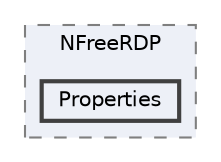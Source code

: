 digraph "FreeRDP-Sharp/NFreeRDP/Properties"
{
 // LATEX_PDF_SIZE
  bgcolor="transparent";
  edge [fontname=Helvetica,fontsize=10,labelfontname=Helvetica,labelfontsize=10];
  node [fontname=Helvetica,fontsize=10,shape=box,height=0.2,width=0.4];
  compound=true
  subgraph clusterdir_e9624f961b016f2e309f0e86cf2094ae {
    graph [ bgcolor="#edf0f7", pencolor="grey50", label="NFreeRDP", fontname=Helvetica,fontsize=10 style="filled,dashed", URL="dir_e9624f961b016f2e309f0e86cf2094ae.html",tooltip=""]
  dir_07bf628407d0bd8984cc3fef59031461 [label="Properties", fillcolor="#edf0f7", color="grey25", style="filled,bold", URL="dir_07bf628407d0bd8984cc3fef59031461.html",tooltip=""];
  }
}
